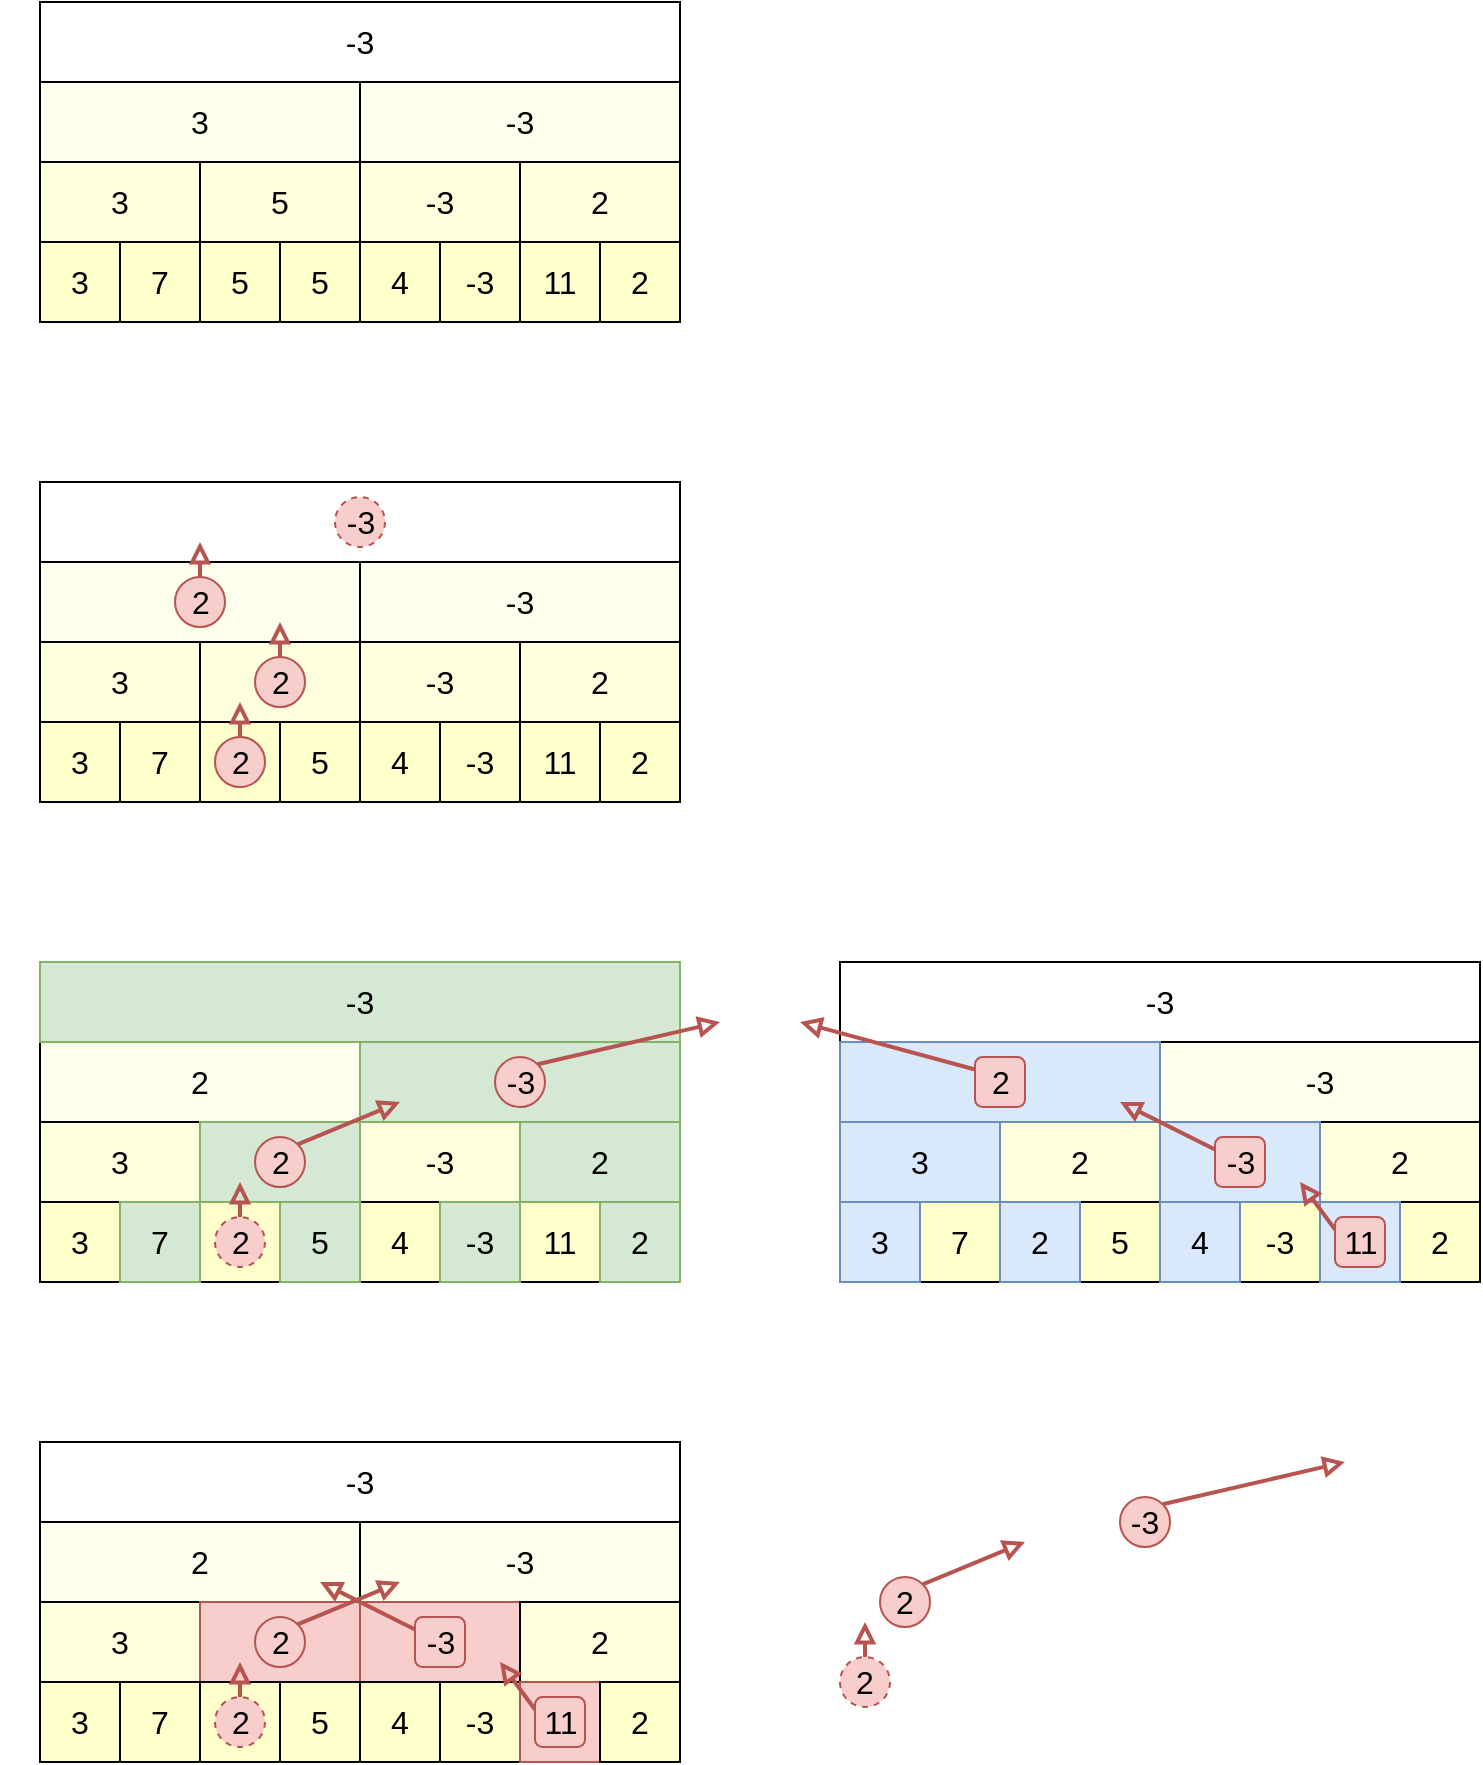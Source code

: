 <mxfile version="13.1.14">
    <diagram id="6hGFLwfOUW9BJ-s0fimq" name="Page-1">
        <mxGraphModel dx="1278" dy="473" grid="1" gridSize="10" guides="1" tooltips="1" connect="1" arrows="1" fold="1" page="1" pageScale="1" pageWidth="827" pageHeight="1169" math="0" shadow="0">
            <root>
                <mxCell id="0"/>
                <mxCell id="1" parent="0"/>
                <mxCell id="255" value="-3" style="group;fillColor=#f8cecc;strokeColor=#b85450;" vertex="1" connectable="0" parent="1">
                    <mxGeometry x="40" y="760" width="320" height="160" as="geometry"/>
                </mxCell>
                <mxCell id="256" value="-3" style="rounded=0;whiteSpace=wrap;html=1;fontSize=16;" vertex="1" parent="255">
                    <mxGeometry width="320" height="40" as="geometry"/>
                </mxCell>
                <mxCell id="257" value="2" style="rounded=0;whiteSpace=wrap;html=1;fontSize=16;fillColor=#ffffee;" vertex="1" parent="255">
                    <mxGeometry y="40" width="160" height="40" as="geometry"/>
                </mxCell>
                <mxCell id="258" value="-3" style="rounded=0;whiteSpace=wrap;html=1;fontSize=16;fillColor=#ffffee;" vertex="1" parent="255">
                    <mxGeometry x="160" y="40" width="160" height="40" as="geometry"/>
                </mxCell>
                <mxCell id="259" value="3" style="rounded=0;whiteSpace=wrap;html=1;fontSize=16;fillColor=#FFFFdd;" vertex="1" parent="255">
                    <mxGeometry y="80" width="80" height="40" as="geometry"/>
                </mxCell>
                <mxCell id="260" value="" style="rounded=0;whiteSpace=wrap;html=1;fontSize=16;fillColor=#f8cecc;strokeColor=#b85450;" vertex="1" parent="255">
                    <mxGeometry x="80" y="80" width="80" height="40" as="geometry"/>
                </mxCell>
                <mxCell id="261" value="" style="rounded=0;whiteSpace=wrap;html=1;fontSize=16;fillColor=#f8cecc;strokeColor=#b85450;" vertex="1" parent="255">
                    <mxGeometry x="160" y="80" width="80" height="40" as="geometry"/>
                </mxCell>
                <mxCell id="262" value="2" style="rounded=0;whiteSpace=wrap;html=1;fontSize=16;fillColor=#FFFFdd;" vertex="1" parent="255">
                    <mxGeometry x="240" y="80" width="80" height="40" as="geometry"/>
                </mxCell>
                <mxCell id="263" value="3" style="rounded=0;whiteSpace=wrap;html=1;fontSize=16;fillColor=#FFFFcc;" vertex="1" parent="255">
                    <mxGeometry y="120" width="40" height="40" as="geometry"/>
                </mxCell>
                <mxCell id="264" value="7" style="rounded=0;whiteSpace=wrap;html=1;fontSize=16;fillColor=#FFFFcc;" vertex="1" parent="255">
                    <mxGeometry x="40" y="120" width="40" height="40" as="geometry"/>
                </mxCell>
                <mxCell id="265" value="" style="rounded=0;whiteSpace=wrap;html=1;fontSize=16;fillColor=#FFFFcc;" vertex="1" parent="255">
                    <mxGeometry x="80" y="120" width="40" height="40" as="geometry"/>
                </mxCell>
                <mxCell id="266" value="5" style="rounded=0;whiteSpace=wrap;html=1;fontSize=16;fillColor=#FFFFcc;" vertex="1" parent="255">
                    <mxGeometry x="120" y="120" width="40" height="40" as="geometry"/>
                </mxCell>
                <mxCell id="267" value="4" style="rounded=0;whiteSpace=wrap;html=1;fontSize=16;fillColor=#FFFFcc;" vertex="1" parent="255">
                    <mxGeometry x="160" y="120" width="40" height="40" as="geometry"/>
                </mxCell>
                <mxCell id="268" value="-3" style="rounded=0;whiteSpace=wrap;html=1;fontSize=16;fillColor=#FFFFcc;" vertex="1" parent="255">
                    <mxGeometry x="200" y="120" width="40" height="40" as="geometry"/>
                </mxCell>
                <mxCell id="269" value="" style="rounded=0;whiteSpace=wrap;html=1;fontSize=16;fillColor=#f8cecc;strokeColor=#b85450;" vertex="1" parent="255">
                    <mxGeometry x="240" y="120" width="40" height="40" as="geometry"/>
                </mxCell>
                <mxCell id="270" value="2" style="rounded=0;whiteSpace=wrap;html=1;fontSize=16;fillColor=#FFFFcc;" vertex="1" parent="255">
                    <mxGeometry x="280" y="120" width="40" height="40" as="geometry"/>
                </mxCell>
                <mxCell id="280" value="" style="group" vertex="1" connectable="0" parent="255">
                    <mxGeometry x="-20" y="30" width="292.5" height="122.5" as="geometry"/>
                </mxCell>
                <mxCell id="274" value="-3" style="rounded=1;whiteSpace=wrap;html=1;fillColor=#f8cecc;fontSize=16;strokeColor=#b85450;" vertex="1" parent="280">
                    <mxGeometry x="207.5" y="57.5" width="25" height="25" as="geometry"/>
                </mxCell>
                <mxCell id="276" style="edgeStyle=none;rounded=0;orthogonalLoop=1;jettySize=auto;html=1;exitX=0;exitY=0.25;exitDx=0;exitDy=0;entryX=0.875;entryY=0.75;entryDx=0;entryDy=0;entryPerimeter=0;endArrow=block;endFill=0;strokeWidth=2;fontSize=16;fillColor=#f8cecc;strokeColor=#b85450;" edge="1" parent="280" source="274">
                    <mxGeometry relative="1" as="geometry">
                        <mxPoint x="160" y="40" as="targetPoint"/>
                    </mxGeometry>
                </mxCell>
                <mxCell id="277" style="edgeStyle=none;rounded=0;orthogonalLoop=1;jettySize=auto;html=1;exitX=0;exitY=0.25;exitDx=0;exitDy=0;entryX=0.875;entryY=0.75;entryDx=0;entryDy=0;entryPerimeter=0;endArrow=block;endFill=0;strokeWidth=2;fontSize=16;fillColor=#f8cecc;strokeColor=#b85450;" edge="1" parent="280" source="278">
                    <mxGeometry relative="1" as="geometry">
                        <mxPoint x="250" y="80" as="targetPoint"/>
                    </mxGeometry>
                </mxCell>
                <mxCell id="278" value="11" style="rounded=1;whiteSpace=wrap;html=1;fillColor=#f8cecc;fontSize=16;strokeColor=#b85450;" vertex="1" parent="280">
                    <mxGeometry x="267.5" y="97.5" width="25" height="25" as="geometry"/>
                </mxCell>
                <mxCell id="312" value="2" style="ellipse;whiteSpace=wrap;html=1;fontSize=16;fillColor=#f8cecc;strokeColor=#b85450;dashed=1;" vertex="1" parent="255">
                    <mxGeometry x="87.5" y="127.5" width="25" height="25" as="geometry"/>
                </mxCell>
                <mxCell id="313" style="edgeStyle=none;rounded=0;orthogonalLoop=1;jettySize=auto;html=1;exitX=1;exitY=0;exitDx=0;exitDy=0;strokeWidth=2;fontSize=16;fillColor=#f8cecc;strokeColor=#b85450;endArrow=block;endFill=0;entryX=0.125;entryY=0.75;entryDx=0;entryDy=0;entryPerimeter=0;" edge="1" parent="255" source="314" target="258">
                    <mxGeometry relative="1" as="geometry">
                        <mxPoint x="172.5" y="70" as="targetPoint"/>
                    </mxGeometry>
                </mxCell>
                <mxCell id="314" value="2" style="ellipse;whiteSpace=wrap;html=1;fontSize=16;fillColor=#f8cecc;strokeColor=#b85450;" vertex="1" parent="255">
                    <mxGeometry x="107.5" y="87.5" width="25" height="25" as="geometry"/>
                </mxCell>
                <mxCell id="315" style="rounded=0;orthogonalLoop=1;jettySize=auto;html=1;exitX=0.5;exitY=0;exitDx=0;exitDy=0;fontSize=16;strokeWidth=2;fillColor=#f8cecc;strokeColor=#b85450;endArrow=block;endFill=0;entryX=0.25;entryY=0.75;entryDx=0;entryDy=0;entryPerimeter=0;" edge="1" parent="255" source="312" target="260">
                    <mxGeometry relative="1" as="geometry">
                        <mxPoint x="92.5" y="110" as="targetPoint"/>
                    </mxGeometry>
                </mxCell>
                <mxCell id="227" value="" style="group" vertex="1" connectable="0" parent="1">
                    <mxGeometry x="440" y="520" width="320" height="160" as="geometry"/>
                </mxCell>
                <mxCell id="210" value="-3" style="rounded=0;whiteSpace=wrap;html=1;fontSize=16;" vertex="1" parent="227">
                    <mxGeometry width="320" height="40" as="geometry"/>
                </mxCell>
                <mxCell id="212" value="-3" style="rounded=0;whiteSpace=wrap;html=1;fontSize=16;fillColor=#ffffee;" vertex="1" parent="227">
                    <mxGeometry x="160" y="40" width="160" height="40" as="geometry"/>
                </mxCell>
                <mxCell id="214" value="2" style="rounded=0;whiteSpace=wrap;html=1;fontSize=16;fillColor=#FFFFdd;" vertex="1" parent="227">
                    <mxGeometry x="80" y="80" width="80" height="40" as="geometry"/>
                </mxCell>
                <mxCell id="216" value="2" style="rounded=0;whiteSpace=wrap;html=1;fontSize=16;fillColor=#FFFFdd;" vertex="1" parent="227">
                    <mxGeometry x="240" y="80" width="80" height="40" as="geometry"/>
                </mxCell>
                <mxCell id="218" value="7" style="rounded=0;whiteSpace=wrap;html=1;fontSize=16;fillColor=#FFFFcc;" vertex="1" parent="227">
                    <mxGeometry x="40" y="120" width="40" height="40" as="geometry"/>
                </mxCell>
                <mxCell id="220" value="5" style="rounded=0;whiteSpace=wrap;html=1;fontSize=16;fillColor=#FFFFcc;" vertex="1" parent="227">
                    <mxGeometry x="120" y="120" width="40" height="40" as="geometry"/>
                </mxCell>
                <mxCell id="222" value="-3" style="rounded=0;whiteSpace=wrap;html=1;fontSize=16;fillColor=#FFFFcc;" vertex="1" parent="227">
                    <mxGeometry x="200" y="120" width="40" height="40" as="geometry"/>
                </mxCell>
                <mxCell id="224" value="2" style="rounded=0;whiteSpace=wrap;html=1;fontSize=16;fillColor=#FFFFcc;" vertex="1" parent="227">
                    <mxGeometry x="280" y="120" width="40" height="40" as="geometry"/>
                </mxCell>
                <mxCell id="230" value="" style="group" vertex="1" connectable="0" parent="227">
                    <mxGeometry y="40" width="280" height="120" as="geometry"/>
                </mxCell>
                <mxCell id="211" value="" style="rounded=0;whiteSpace=wrap;html=1;fontSize=16;fillColor=#dae8fc;strokeColor=#6c8ebf;" vertex="1" parent="230">
                    <mxGeometry width="160" height="40" as="geometry"/>
                </mxCell>
                <mxCell id="213" value="3" style="rounded=0;whiteSpace=wrap;html=1;fontSize=16;fillColor=#dae8fc;strokeColor=#6c8ebf;" vertex="1" parent="230">
                    <mxGeometry y="40" width="80" height="40" as="geometry"/>
                </mxCell>
                <mxCell id="215" value="" style="rounded=0;whiteSpace=wrap;html=1;fontSize=16;fillColor=#dae8fc;strokeColor=#6c8ebf;" vertex="1" parent="230">
                    <mxGeometry x="160" y="40" width="80" height="40" as="geometry"/>
                </mxCell>
                <mxCell id="217" value="3" style="rounded=0;whiteSpace=wrap;html=1;fontSize=16;fillColor=#dae8fc;strokeColor=#6c8ebf;" vertex="1" parent="230">
                    <mxGeometry y="80" width="40" height="40" as="geometry"/>
                </mxCell>
                <mxCell id="219" value="2" style="rounded=0;whiteSpace=wrap;html=1;fontSize=16;fillColor=#dae8fc;strokeColor=#6c8ebf;" vertex="1" parent="230">
                    <mxGeometry x="80" y="80" width="40" height="40" as="geometry"/>
                </mxCell>
                <mxCell id="221" value="4" style="rounded=0;whiteSpace=wrap;html=1;fontSize=16;fillColor=#dae8fc;strokeColor=#6c8ebf;" vertex="1" parent="230">
                    <mxGeometry x="160" y="80" width="40" height="40" as="geometry"/>
                </mxCell>
                <mxCell id="223" value="" style="rounded=0;whiteSpace=wrap;html=1;fontSize=16;fillColor=#dae8fc;strokeColor=#6c8ebf;" vertex="1" parent="230">
                    <mxGeometry x="240" y="80" width="40" height="40" as="geometry"/>
                </mxCell>
                <mxCell id="272" value="" style="group" vertex="1" connectable="0" parent="230">
                    <mxGeometry x="67.5" y="7.5" width="145" height="65" as="geometry"/>
                </mxCell>
                <mxCell id="273" value="" style="group" vertex="1" connectable="0" parent="272">
                    <mxGeometry width="145" height="65" as="geometry"/>
                </mxCell>
                <mxCell id="231" value="-3" style="rounded=1;whiteSpace=wrap;html=1;fillColor=#f8cecc;fontSize=16;strokeColor=#b85450;" vertex="1" parent="273">
                    <mxGeometry x="120" y="40" width="25" height="25" as="geometry"/>
                </mxCell>
                <mxCell id="253" value="2" style="rounded=1;whiteSpace=wrap;html=1;fillColor=#f8cecc;fontSize=16;strokeColor=#b85450;" vertex="1" parent="273">
                    <mxGeometry width="25" height="25" as="geometry"/>
                </mxCell>
                <mxCell id="233" style="edgeStyle=none;rounded=0;orthogonalLoop=1;jettySize=auto;html=1;exitX=0;exitY=0.25;exitDx=0;exitDy=0;entryX=0.875;entryY=0.75;entryDx=0;entryDy=0;entryPerimeter=0;endArrow=block;endFill=0;strokeWidth=2;fontSize=16;fillColor=#f8cecc;strokeColor=#b85450;" edge="1" parent="230" source="231" target="211">
                    <mxGeometry relative="1" as="geometry"/>
                </mxCell>
                <mxCell id="185" value="" style="group" vertex="1" connectable="0" parent="1">
                    <mxGeometry x="40" y="520" width="320" height="160" as="geometry"/>
                </mxCell>
                <mxCell id="142" value="2" style="rounded=0;whiteSpace=wrap;html=1;fontSize=16;fillColor=#FFFFee;" vertex="1" parent="185">
                    <mxGeometry y="40" width="160" height="40" as="geometry"/>
                </mxCell>
                <mxCell id="144" value="3" style="rounded=0;whiteSpace=wrap;html=1;fontSize=16;fillColor=#FFFFdd;" vertex="1" parent="185">
                    <mxGeometry y="80" width="80" height="40" as="geometry"/>
                </mxCell>
                <mxCell id="146" value="-3" style="rounded=0;whiteSpace=wrap;html=1;fontSize=16;fillColor=#FFFFdd;" vertex="1" parent="185">
                    <mxGeometry x="160" y="80" width="80" height="40" as="geometry"/>
                </mxCell>
                <mxCell id="148" value="3" style="rounded=0;whiteSpace=wrap;html=1;fontSize=16;fillColor=#FFffcc;" vertex="1" parent="185">
                    <mxGeometry y="120" width="40" height="40" as="geometry"/>
                </mxCell>
                <mxCell id="150" value="" style="rounded=0;whiteSpace=wrap;html=1;fontSize=16;fillColor=#FFffcc;" vertex="1" parent="185">
                    <mxGeometry x="80" y="120" width="40" height="40" as="geometry"/>
                </mxCell>
                <mxCell id="152" value="4" style="rounded=0;whiteSpace=wrap;html=1;fontSize=16;fillColor=#FFffcc;" vertex="1" parent="185">
                    <mxGeometry x="160" y="120" width="40" height="40" as="geometry"/>
                </mxCell>
                <mxCell id="154" value="11" style="rounded=0;whiteSpace=wrap;html=1;fontSize=16;fillColor=#FFffcc;" vertex="1" parent="185">
                    <mxGeometry x="240" y="120" width="40" height="40" as="geometry"/>
                </mxCell>
                <mxCell id="141" value="-3" style="rounded=0;whiteSpace=wrap;html=1;fontSize=16;fillColor=#d5e8d4;strokeColor=#82b366;" vertex="1" parent="185">
                    <mxGeometry width="320" height="40" as="geometry"/>
                </mxCell>
                <mxCell id="77" value="-3" style="group" parent="1" vertex="1" connectable="0">
                    <mxGeometry x="40" y="40" width="320" height="160" as="geometry"/>
                </mxCell>
                <mxCell id="78" value="-3" style="rounded=0;whiteSpace=wrap;html=1;fontSize=16;" parent="77" vertex="1">
                    <mxGeometry width="320" height="40" as="geometry"/>
                </mxCell>
                <mxCell id="79" value="3" style="rounded=0;whiteSpace=wrap;html=1;fontSize=16;fillColor=#ffffee;" parent="77" vertex="1">
                    <mxGeometry y="40" width="160" height="40" as="geometry"/>
                </mxCell>
                <mxCell id="80" value="-3" style="rounded=0;whiteSpace=wrap;html=1;fontSize=16;fillColor=#ffffee;" parent="77" vertex="1">
                    <mxGeometry x="160" y="40" width="160" height="40" as="geometry"/>
                </mxCell>
                <mxCell id="81" value="3" style="rounded=0;whiteSpace=wrap;html=1;fontSize=16;fillColor=#FFFFdd;" parent="77" vertex="1">
                    <mxGeometry y="80" width="80" height="40" as="geometry"/>
                </mxCell>
                <mxCell id="82" value="5" style="rounded=0;whiteSpace=wrap;html=1;fontSize=16;fillColor=#FFFFdd;" parent="77" vertex="1">
                    <mxGeometry x="80" y="80" width="80" height="40" as="geometry"/>
                </mxCell>
                <mxCell id="83" value="-3" style="rounded=0;whiteSpace=wrap;html=1;fontSize=16;fillColor=#FFFFdd;" parent="77" vertex="1">
                    <mxGeometry x="160" y="80" width="80" height="40" as="geometry"/>
                </mxCell>
                <mxCell id="84" value="2" style="rounded=0;whiteSpace=wrap;html=1;fontSize=16;fillColor=#FFFFdd;" parent="77" vertex="1">
                    <mxGeometry x="240" y="80" width="80" height="40" as="geometry"/>
                </mxCell>
                <mxCell id="85" value="3" style="rounded=0;whiteSpace=wrap;html=1;fontSize=16;fillColor=#FFFFcc;" parent="77" vertex="1">
                    <mxGeometry y="120" width="40" height="40" as="geometry"/>
                </mxCell>
                <mxCell id="86" value="7" style="rounded=0;whiteSpace=wrap;html=1;fontSize=16;fillColor=#FFFFcc;" parent="77" vertex="1">
                    <mxGeometry x="40" y="120" width="40" height="40" as="geometry"/>
                </mxCell>
                <mxCell id="87" value="5" style="rounded=0;whiteSpace=wrap;html=1;fontSize=16;fillColor=#FFFFcc;" parent="77" vertex="1">
                    <mxGeometry x="80" y="120" width="40" height="40" as="geometry"/>
                </mxCell>
                <mxCell id="88" value="5" style="rounded=0;whiteSpace=wrap;html=1;fontSize=16;fillColor=#FFFFcc;" parent="77" vertex="1">
                    <mxGeometry x="120" y="120" width="40" height="40" as="geometry"/>
                </mxCell>
                <mxCell id="89" value="4" style="rounded=0;whiteSpace=wrap;html=1;fontSize=16;fillColor=#FFFFcc;" parent="77" vertex="1">
                    <mxGeometry x="160" y="120" width="40" height="40" as="geometry"/>
                </mxCell>
                <mxCell id="90" value="-3" style="rounded=0;whiteSpace=wrap;html=1;fontSize=16;fillColor=#FFFFcc;" parent="77" vertex="1">
                    <mxGeometry x="200" y="120" width="40" height="40" as="geometry"/>
                </mxCell>
                <mxCell id="91" value="11" style="rounded=0;whiteSpace=wrap;html=1;fontSize=16;fillColor=#FFFFcc;" parent="77" vertex="1">
                    <mxGeometry x="240" y="120" width="40" height="40" as="geometry"/>
                </mxCell>
                <mxCell id="92" value="2" style="rounded=0;whiteSpace=wrap;html=1;fontSize=16;fillColor=#FFFFcc;" parent="77" vertex="1">
                    <mxGeometry x="280" y="120" width="40" height="40" as="geometry"/>
                </mxCell>
                <mxCell id="93" value="-3" style="group" vertex="1" connectable="0" parent="1">
                    <mxGeometry x="40" y="280" width="320" height="160" as="geometry"/>
                </mxCell>
                <mxCell id="94" value="" style="rounded=0;whiteSpace=wrap;html=1;fontSize=16;" vertex="1" parent="93">
                    <mxGeometry width="320" height="40" as="geometry"/>
                </mxCell>
                <mxCell id="95" value="" style="rounded=0;whiteSpace=wrap;html=1;fontSize=16;fillColor=#ffffee;" vertex="1" parent="93">
                    <mxGeometry y="40" width="160" height="40" as="geometry"/>
                </mxCell>
                <mxCell id="96" value="-3" style="rounded=0;whiteSpace=wrap;html=1;fontSize=16;fillColor=#ffffee;" vertex="1" parent="93">
                    <mxGeometry x="160" y="40" width="160" height="40" as="geometry"/>
                </mxCell>
                <mxCell id="97" value="3" style="rounded=0;whiteSpace=wrap;html=1;fontSize=16;fillColor=#FFFFdd;" vertex="1" parent="93">
                    <mxGeometry y="80" width="80" height="40" as="geometry"/>
                </mxCell>
                <mxCell id="98" value="" style="rounded=0;whiteSpace=wrap;html=1;fontSize=16;fillColor=#FFFFdd;" vertex="1" parent="93">
                    <mxGeometry x="80" y="80" width="80" height="40" as="geometry"/>
                </mxCell>
                <mxCell id="99" value="-3" style="rounded=0;whiteSpace=wrap;html=1;fontSize=16;fillColor=#FFFFdd;" vertex="1" parent="93">
                    <mxGeometry x="160" y="80" width="80" height="40" as="geometry"/>
                </mxCell>
                <mxCell id="100" value="2" style="rounded=0;whiteSpace=wrap;html=1;fontSize=16;fillColor=#FFFFdd;" vertex="1" parent="93">
                    <mxGeometry x="240" y="80" width="80" height="40" as="geometry"/>
                </mxCell>
                <mxCell id="101" value="3" style="rounded=0;whiteSpace=wrap;html=1;fontSize=16;fillColor=#FFFFcc;" vertex="1" parent="93">
                    <mxGeometry y="120" width="40" height="40" as="geometry"/>
                </mxCell>
                <mxCell id="102" value="7" style="rounded=0;whiteSpace=wrap;html=1;fontSize=16;fillColor=#FFFFcc;" vertex="1" parent="93">
                    <mxGeometry x="40" y="120" width="40" height="40" as="geometry"/>
                </mxCell>
                <mxCell id="103" value="" style="rounded=0;whiteSpace=wrap;html=1;fontSize=16;fillColor=#FFFFcc;" vertex="1" parent="93">
                    <mxGeometry x="80" y="120" width="40" height="40" as="geometry"/>
                </mxCell>
                <mxCell id="104" value="5" style="rounded=0;whiteSpace=wrap;html=1;fontSize=16;fillColor=#FFFFcc;" vertex="1" parent="93">
                    <mxGeometry x="120" y="120" width="40" height="40" as="geometry"/>
                </mxCell>
                <mxCell id="105" value="4" style="rounded=0;whiteSpace=wrap;html=1;fontSize=16;fillColor=#FFFFcc;" vertex="1" parent="93">
                    <mxGeometry x="160" y="120" width="40" height="40" as="geometry"/>
                </mxCell>
                <mxCell id="106" value="-3" style="rounded=0;whiteSpace=wrap;html=1;fontSize=16;fillColor=#FFFFcc;" vertex="1" parent="93">
                    <mxGeometry x="200" y="120" width="40" height="40" as="geometry"/>
                </mxCell>
                <mxCell id="107" value="11" style="rounded=0;whiteSpace=wrap;html=1;fontSize=16;fillColor=#FFFFcc;" vertex="1" parent="93">
                    <mxGeometry x="240" y="120" width="40" height="40" as="geometry"/>
                </mxCell>
                <mxCell id="108" value="2" style="rounded=0;whiteSpace=wrap;html=1;fontSize=16;fillColor=#FFFFcc;" vertex="1" parent="93">
                    <mxGeometry x="280" y="120" width="40" height="40" as="geometry"/>
                </mxCell>
                <mxCell id="109" value="2" style="ellipse;whiteSpace=wrap;html=1;fontSize=16;fillColor=#f8cecc;strokeColor=#b85450;" vertex="1" parent="93">
                    <mxGeometry x="87.5" y="127.5" width="25" height="25" as="geometry"/>
                </mxCell>
                <mxCell id="137" style="edgeStyle=none;rounded=0;orthogonalLoop=1;jettySize=auto;html=1;exitX=0.5;exitY=0;exitDx=0;exitDy=0;strokeWidth=2;fontSize=16;fillColor=#f8cecc;strokeColor=#b85450;endArrow=block;endFill=0;" edge="1" parent="93" source="127">
                    <mxGeometry relative="1" as="geometry">
                        <mxPoint x="120" y="70" as="targetPoint"/>
                    </mxGeometry>
                </mxCell>
                <mxCell id="127" value="2" style="ellipse;whiteSpace=wrap;html=1;fontSize=16;fillColor=#f8cecc;strokeColor=#b85450;" vertex="1" parent="93">
                    <mxGeometry x="107.5" y="87.5" width="25" height="25" as="geometry"/>
                </mxCell>
                <mxCell id="128" value="2" style="ellipse;whiteSpace=wrap;html=1;fontSize=16;fillColor=#f8cecc;strokeColor=#b85450;" vertex="1" parent="93">
                    <mxGeometry x="67.5" y="47.5" width="25" height="25" as="geometry"/>
                </mxCell>
                <mxCell id="133" value="-3" style="ellipse;whiteSpace=wrap;html=1;fontSize=16;dashed=1;fillColor=#f8cecc;strokeColor=#b85450;" vertex="1" parent="93">
                    <mxGeometry x="147.5" y="7.5" width="25" height="25" as="geometry"/>
                </mxCell>
                <mxCell id="138" style="rounded=0;orthogonalLoop=1;jettySize=auto;html=1;exitX=0.5;exitY=0;exitDx=0;exitDy=0;fontSize=16;strokeWidth=2;fillColor=#f8cecc;strokeColor=#b85450;endArrow=block;endFill=0;" edge="1" parent="93" source="109">
                    <mxGeometry relative="1" as="geometry">
                        <mxPoint x="100" y="110" as="targetPoint"/>
                    </mxGeometry>
                </mxCell>
                <mxCell id="139" style="edgeStyle=none;rounded=0;orthogonalLoop=1;jettySize=auto;html=1;exitX=0.5;exitY=0;exitDx=0;exitDy=0;fontSize=16;strokeWidth=2;fillColor=#f8cecc;strokeColor=#b85450;endArrow=block;endFill=0;" edge="1" parent="93" source="128">
                    <mxGeometry relative="1" as="geometry">
                        <mxPoint x="80" y="30" as="targetPoint"/>
                    </mxGeometry>
                </mxCell>
                <mxCell id="184" value="" style="group" vertex="1" connectable="0" parent="1">
                    <mxGeometry x="127.5" y="550" width="318.75" height="182.5" as="geometry"/>
                </mxCell>
                <mxCell id="181" value="" style="group" vertex="1" connectable="0" parent="184">
                    <mxGeometry x="-47.5" y="10" width="366.25" height="172.5" as="geometry"/>
                </mxCell>
                <mxCell id="143" value="" style="rounded=0;whiteSpace=wrap;html=1;fontSize=16;fillColor=#d5e8d4;strokeColor=#82b366;" vertex="1" parent="181">
                    <mxGeometry x="120" width="160" height="40" as="geometry"/>
                </mxCell>
                <mxCell id="145" value="" style="rounded=0;whiteSpace=wrap;html=1;fontSize=16;fillColor=#d5e8d4;strokeColor=#82b366;" vertex="1" parent="181">
                    <mxGeometry x="40" y="40" width="80" height="40" as="geometry"/>
                </mxCell>
                <mxCell id="147" value="2" style="rounded=0;whiteSpace=wrap;html=1;fontSize=16;fillColor=#d5e8d4;strokeColor=#82b366;" vertex="1" parent="181">
                    <mxGeometry x="200" y="40" width="80" height="40" as="geometry"/>
                </mxCell>
                <mxCell id="149" value="7" style="rounded=0;whiteSpace=wrap;html=1;fontSize=16;fillColor=#d5e8d4;strokeColor=#82b366;" vertex="1" parent="181">
                    <mxGeometry y="80" width="40" height="40" as="geometry"/>
                </mxCell>
                <mxCell id="151" value="5" style="rounded=0;whiteSpace=wrap;html=1;fontSize=16;fillColor=#d5e8d4;strokeColor=#82b366;" vertex="1" parent="181">
                    <mxGeometry x="80" y="80" width="40" height="40" as="geometry"/>
                </mxCell>
                <mxCell id="153" value="-3" style="rounded=0;whiteSpace=wrap;html=1;fontSize=16;fillColor=#d5e8d4;strokeColor=#82b366;" vertex="1" parent="181">
                    <mxGeometry x="160" y="80" width="40" height="40" as="geometry"/>
                </mxCell>
                <mxCell id="155" value="2" style="rounded=0;whiteSpace=wrap;html=1;fontSize=16;fillColor=#d5e8d4;strokeColor=#82b366;" vertex="1" parent="181">
                    <mxGeometry x="240" y="80" width="40" height="40" as="geometry"/>
                </mxCell>
                <mxCell id="304" value="" style="group" vertex="1" connectable="0" parent="181">
                    <mxGeometry x="360" y="210" width="252.5" height="122.5" as="geometry"/>
                </mxCell>
                <mxCell id="298" style="edgeStyle=none;rounded=0;orthogonalLoop=1;jettySize=auto;html=1;exitX=1;exitY=0;exitDx=0;exitDy=0;endArrow=block;endFill=0;strokeWidth=2;fontSize=16;fillColor=#f8cecc;strokeColor=#b85450;" edge="1" parent="304" source="303">
                    <mxGeometry relative="1" as="geometry">
                        <mxPoint x="252.5" as="targetPoint"/>
                    </mxGeometry>
                </mxCell>
                <mxCell id="299" value="2" style="ellipse;whiteSpace=wrap;html=1;fontSize=16;fillColor=#f8cecc;strokeColor=#b85450;dashed=1;" vertex="1" parent="304">
                    <mxGeometry y="97.5" width="25" height="25" as="geometry"/>
                </mxCell>
                <mxCell id="300" style="edgeStyle=none;rounded=0;orthogonalLoop=1;jettySize=auto;html=1;exitX=1;exitY=0;exitDx=0;exitDy=0;strokeWidth=2;fontSize=16;fillColor=#f8cecc;strokeColor=#b85450;endArrow=block;endFill=0;" edge="1" parent="304" source="301">
                    <mxGeometry relative="1" as="geometry">
                        <mxPoint x="92.5" y="40" as="targetPoint"/>
                    </mxGeometry>
                </mxCell>
                <mxCell id="301" value="2" style="ellipse;whiteSpace=wrap;html=1;fontSize=16;fillColor=#f8cecc;strokeColor=#b85450;" vertex="1" parent="304">
                    <mxGeometry x="20" y="57.5" width="25" height="25" as="geometry"/>
                </mxCell>
                <mxCell id="302" style="rounded=0;orthogonalLoop=1;jettySize=auto;html=1;exitX=0.5;exitY=0;exitDx=0;exitDy=0;fontSize=16;strokeWidth=2;fillColor=#f8cecc;strokeColor=#b85450;endArrow=block;endFill=0;" edge="1" parent="304" source="299">
                    <mxGeometry relative="1" as="geometry">
                        <mxPoint x="12.5" y="80" as="targetPoint"/>
                    </mxGeometry>
                </mxCell>
                <mxCell id="303" value="-3" style="ellipse;whiteSpace=wrap;html=1;fontSize=16;fillColor=#f8cecc;strokeColor=#b85450;" vertex="1" parent="304">
                    <mxGeometry x="140" y="17.5" width="25" height="25" as="geometry"/>
                </mxCell>
                <mxCell id="180" style="edgeStyle=none;rounded=0;orthogonalLoop=1;jettySize=auto;html=1;exitX=1;exitY=0;exitDx=0;exitDy=0;endArrow=block;endFill=0;strokeWidth=2;fontSize=16;fillColor=#f8cecc;strokeColor=#b85450;" edge="1" parent="184" source="168">
                    <mxGeometry relative="1" as="geometry">
                        <mxPoint x="252.5" as="targetPoint"/>
                    </mxGeometry>
                </mxCell>
                <mxCell id="156" value="2" style="ellipse;whiteSpace=wrap;html=1;fontSize=16;fillColor=#f8cecc;strokeColor=#b85450;dashed=1;" vertex="1" parent="184">
                    <mxGeometry y="97.5" width="25" height="25" as="geometry"/>
                </mxCell>
                <mxCell id="157" style="edgeStyle=none;rounded=0;orthogonalLoop=1;jettySize=auto;html=1;exitX=1;exitY=0;exitDx=0;exitDy=0;strokeWidth=2;fontSize=16;fillColor=#f8cecc;strokeColor=#b85450;endArrow=block;endFill=0;" edge="1" parent="184" source="158">
                    <mxGeometry relative="1" as="geometry">
                        <mxPoint x="92.5" y="40" as="targetPoint"/>
                    </mxGeometry>
                </mxCell>
                <mxCell id="158" value="2" style="ellipse;whiteSpace=wrap;html=1;fontSize=16;fillColor=#f8cecc;strokeColor=#b85450;" vertex="1" parent="184">
                    <mxGeometry x="20" y="57.5" width="25" height="25" as="geometry"/>
                </mxCell>
                <mxCell id="161" style="rounded=0;orthogonalLoop=1;jettySize=auto;html=1;exitX=0.5;exitY=0;exitDx=0;exitDy=0;fontSize=16;strokeWidth=2;fillColor=#f8cecc;strokeColor=#b85450;endArrow=block;endFill=0;" edge="1" parent="184" source="156">
                    <mxGeometry relative="1" as="geometry">
                        <mxPoint x="12.5" y="80" as="targetPoint"/>
                    </mxGeometry>
                </mxCell>
                <mxCell id="168" value="-3" style="ellipse;whiteSpace=wrap;html=1;fontSize=16;fillColor=#f8cecc;strokeColor=#b85450;" vertex="1" parent="184">
                    <mxGeometry x="140" y="17.5" width="25" height="25" as="geometry"/>
                </mxCell>
                <mxCell id="232" style="edgeStyle=none;rounded=0;orthogonalLoop=1;jettySize=auto;html=1;exitX=0;exitY=0.25;exitDx=0;exitDy=0;entryX=0.875;entryY=0.75;entryDx=0;entryDy=0;entryPerimeter=0;endArrow=block;endFill=0;strokeWidth=2;fontSize=16;fillColor=#f8cecc;strokeColor=#b85450;" edge="1" parent="1" source="226" target="215">
                    <mxGeometry relative="1" as="geometry"/>
                </mxCell>
                <mxCell id="226" value="11" style="rounded=1;whiteSpace=wrap;html=1;fillColor=#f8cecc;fontSize=16;strokeColor=#b85450;" vertex="1" parent="1">
                    <mxGeometry x="687.5" y="647.5" width="25" height="25" as="geometry"/>
                </mxCell>
                <mxCell id="254" style="edgeStyle=none;rounded=0;orthogonalLoop=1;jettySize=auto;html=1;exitX=0;exitY=0.25;exitDx=0;exitDy=0;endArrow=block;endFill=0;strokeWidth=2;fontSize=16;fillColor=#f8cecc;strokeColor=#b85450;" edge="1" parent="1" source="253">
                    <mxGeometry relative="1" as="geometry">
                        <mxPoint x="420" y="550" as="targetPoint"/>
                    </mxGeometry>
                </mxCell>
            </root>
        </mxGraphModel>
    </diagram>
</mxfile>